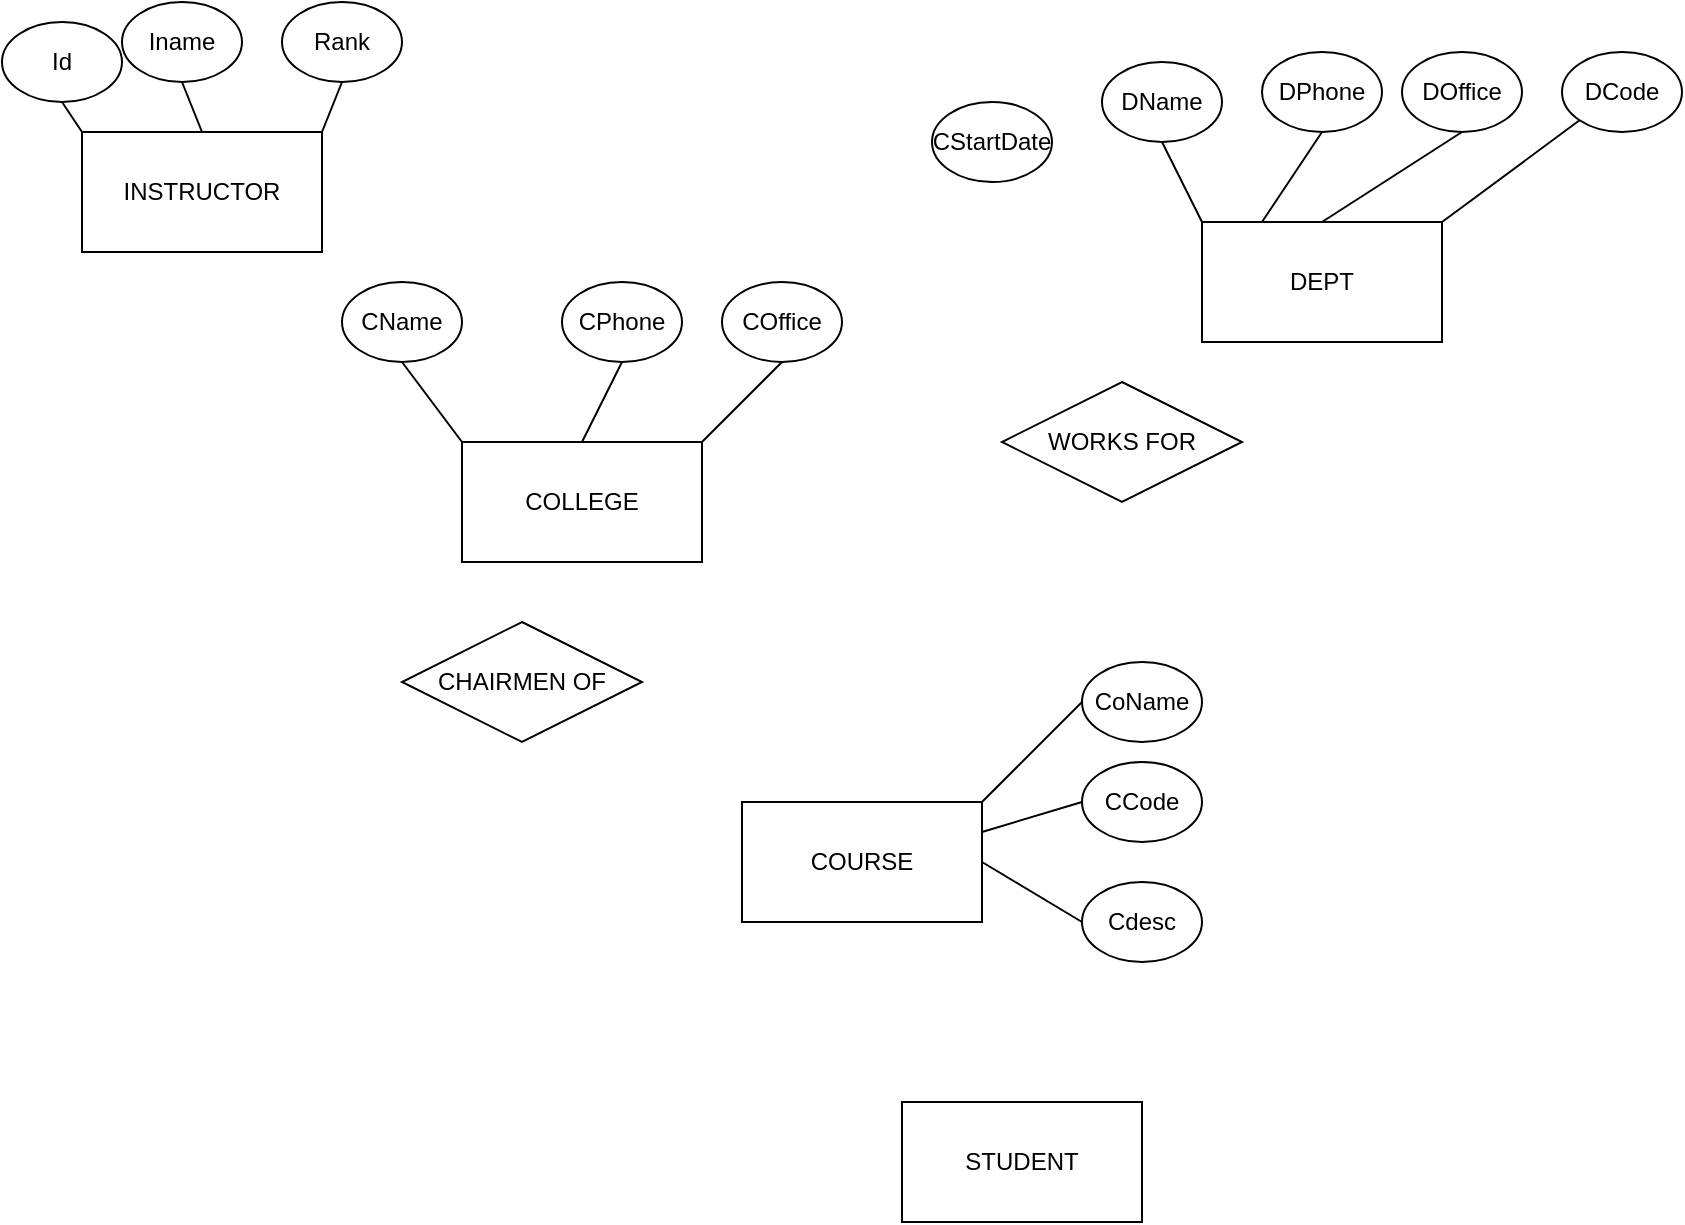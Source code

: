 <mxfile version="13.7.7" type="github">
  <diagram id="pTrQ50eDw9FzKWcm3t64" name="Page-1">
    <mxGraphModel dx="998" dy="1717" grid="1" gridSize="10" guides="1" tooltips="1" connect="1" arrows="1" fold="1" page="1" pageScale="1" pageWidth="827" pageHeight="1169" math="0" shadow="0">
      <root>
        <mxCell id="0" />
        <mxCell id="1" parent="0" />
        <mxCell id="zvcePPT68WXCEgsk48s8-1" value="COLLEGE" style="rounded=0;whiteSpace=wrap;html=1;" vertex="1" parent="1">
          <mxGeometry x="230" y="180" width="120" height="60" as="geometry" />
        </mxCell>
        <mxCell id="zvcePPT68WXCEgsk48s8-2" value="WORKS FOR" style="shape=rhombus;perimeter=rhombusPerimeter;whiteSpace=wrap;html=1;align=center;" vertex="1" parent="1">
          <mxGeometry x="500" y="150" width="120" height="60" as="geometry" />
        </mxCell>
        <mxCell id="zvcePPT68WXCEgsk48s8-4" value="DEPT" style="rounded=0;whiteSpace=wrap;html=1;" vertex="1" parent="1">
          <mxGeometry x="600" y="70" width="120" height="60" as="geometry" />
        </mxCell>
        <mxCell id="zvcePPT68WXCEgsk48s8-5" value="COURSE" style="rounded=0;whiteSpace=wrap;html=1;" vertex="1" parent="1">
          <mxGeometry x="370" y="360" width="120" height="60" as="geometry" />
        </mxCell>
        <mxCell id="zvcePPT68WXCEgsk48s8-6" value="INSTRUCTOR" style="rounded=0;whiteSpace=wrap;html=1;" vertex="1" parent="1">
          <mxGeometry x="40" y="25" width="120" height="60" as="geometry" />
        </mxCell>
        <mxCell id="zvcePPT68WXCEgsk48s8-7" value="STUDENT" style="rounded=0;whiteSpace=wrap;html=1;" vertex="1" parent="1">
          <mxGeometry x="450" y="510" width="120" height="60" as="geometry" />
        </mxCell>
        <mxCell id="zvcePPT68WXCEgsk48s8-8" value="CName" style="ellipse;whiteSpace=wrap;html=1;" vertex="1" parent="1">
          <mxGeometry x="170" y="100" width="60" height="40" as="geometry" />
        </mxCell>
        <mxCell id="zvcePPT68WXCEgsk48s8-9" value="COffice" style="ellipse;whiteSpace=wrap;html=1;" vertex="1" parent="1">
          <mxGeometry x="360" y="100" width="60" height="40" as="geometry" />
        </mxCell>
        <mxCell id="zvcePPT68WXCEgsk48s8-10" value="CPhone" style="ellipse;whiteSpace=wrap;html=1;" vertex="1" parent="1">
          <mxGeometry x="280" y="100" width="60" height="40" as="geometry" />
        </mxCell>
        <mxCell id="zvcePPT68WXCEgsk48s8-11" value="" style="endArrow=none;html=1;entryX=0.5;entryY=1;entryDx=0;entryDy=0;" edge="1" parent="1" target="zvcePPT68WXCEgsk48s8-9">
          <mxGeometry width="50" height="50" relative="1" as="geometry">
            <mxPoint x="350" y="180" as="sourcePoint" />
            <mxPoint x="400" y="240" as="targetPoint" />
          </mxGeometry>
        </mxCell>
        <mxCell id="zvcePPT68WXCEgsk48s8-12" value="" style="endArrow=none;html=1;exitX=0.5;exitY=0;exitDx=0;exitDy=0;entryX=0.5;entryY=1;entryDx=0;entryDy=0;" edge="1" parent="1" source="zvcePPT68WXCEgsk48s8-1" target="zvcePPT68WXCEgsk48s8-10">
          <mxGeometry width="50" height="50" relative="1" as="geometry">
            <mxPoint x="510" y="450" as="sourcePoint" />
            <mxPoint x="560" y="400" as="targetPoint" />
          </mxGeometry>
        </mxCell>
        <mxCell id="zvcePPT68WXCEgsk48s8-13" value="" style="endArrow=none;html=1;exitX=0;exitY=0;exitDx=0;exitDy=0;entryX=0.5;entryY=1;entryDx=0;entryDy=0;" edge="1" parent="1" source="zvcePPT68WXCEgsk48s8-1" target="zvcePPT68WXCEgsk48s8-8">
          <mxGeometry width="50" height="50" relative="1" as="geometry">
            <mxPoint x="510" y="450" as="sourcePoint" />
            <mxPoint x="560" y="400" as="targetPoint" />
          </mxGeometry>
        </mxCell>
        <mxCell id="zvcePPT68WXCEgsk48s8-15" value="DName" style="ellipse;whiteSpace=wrap;html=1;" vertex="1" parent="1">
          <mxGeometry x="550" y="-10" width="60" height="40" as="geometry" />
        </mxCell>
        <mxCell id="zvcePPT68WXCEgsk48s8-16" value="DOffice" style="ellipse;whiteSpace=wrap;html=1;" vertex="1" parent="1">
          <mxGeometry x="700" y="-15" width="60" height="40" as="geometry" />
        </mxCell>
        <mxCell id="zvcePPT68WXCEgsk48s8-17" value="DPhone" style="ellipse;whiteSpace=wrap;html=1;" vertex="1" parent="1">
          <mxGeometry x="630" y="-15" width="60" height="40" as="geometry" />
        </mxCell>
        <mxCell id="zvcePPT68WXCEgsk48s8-18" value="DCode" style="ellipse;whiteSpace=wrap;html=1;" vertex="1" parent="1">
          <mxGeometry x="780" y="-15" width="60" height="40" as="geometry" />
        </mxCell>
        <mxCell id="zvcePPT68WXCEgsk48s8-22" value="" style="endArrow=none;html=1;entryX=0.5;entryY=1;entryDx=0;entryDy=0;exitX=0.25;exitY=0;exitDx=0;exitDy=0;" edge="1" parent="1" source="zvcePPT68WXCEgsk48s8-4" target="zvcePPT68WXCEgsk48s8-17">
          <mxGeometry width="50" height="50" relative="1" as="geometry">
            <mxPoint x="720" y="108" as="sourcePoint" />
            <mxPoint x="780.0" y="155" as="targetPoint" />
          </mxGeometry>
        </mxCell>
        <mxCell id="zvcePPT68WXCEgsk48s8-23" value="" style="endArrow=none;html=1;exitX=0.5;exitY=0;exitDx=0;exitDy=0;entryX=0.5;entryY=1;entryDx=0;entryDy=0;" edge="1" parent="1" source="zvcePPT68WXCEgsk48s8-4" target="zvcePPT68WXCEgsk48s8-16">
          <mxGeometry width="50" height="50" relative="1" as="geometry">
            <mxPoint x="720.0" y="95" as="sourcePoint" />
            <mxPoint x="780.0" y="95" as="targetPoint" />
          </mxGeometry>
        </mxCell>
        <mxCell id="zvcePPT68WXCEgsk48s8-24" value="" style="endArrow=none;html=1;exitX=0;exitY=0;exitDx=0;exitDy=0;entryX=0.5;entryY=1;entryDx=0;entryDy=0;" edge="1" parent="1" source="zvcePPT68WXCEgsk48s8-4" target="zvcePPT68WXCEgsk48s8-15">
          <mxGeometry width="50" height="50" relative="1" as="geometry">
            <mxPoint x="720.0" y="65" as="sourcePoint" />
            <mxPoint x="780.0" y="45" as="targetPoint" />
          </mxGeometry>
        </mxCell>
        <mxCell id="zvcePPT68WXCEgsk48s8-25" value="" style="endArrow=none;html=1;entryX=1;entryY=0;entryDx=0;entryDy=0;exitX=0;exitY=1;exitDx=0;exitDy=0;" edge="1" parent="1" source="zvcePPT68WXCEgsk48s8-18" target="zvcePPT68WXCEgsk48s8-4">
          <mxGeometry width="50" height="50" relative="1" as="geometry">
            <mxPoint x="880" y="150" as="sourcePoint" />
            <mxPoint x="930" y="100" as="targetPoint" />
          </mxGeometry>
        </mxCell>
        <mxCell id="zvcePPT68WXCEgsk48s8-26" value="CStartDate" style="ellipse;whiteSpace=wrap;html=1;" vertex="1" parent="1">
          <mxGeometry x="465" y="10" width="60" height="40" as="geometry" />
        </mxCell>
        <mxCell id="zvcePPT68WXCEgsk48s8-27" value="CoName" style="ellipse;whiteSpace=wrap;html=1;" vertex="1" parent="1">
          <mxGeometry x="540" y="290" width="60" height="40" as="geometry" />
        </mxCell>
        <mxCell id="zvcePPT68WXCEgsk48s8-28" value="Cdesc" style="ellipse;whiteSpace=wrap;html=1;" vertex="1" parent="1">
          <mxGeometry x="540" y="400" width="60" height="40" as="geometry" />
        </mxCell>
        <mxCell id="zvcePPT68WXCEgsk48s8-29" value="CCode" style="ellipse;whiteSpace=wrap;html=1;" vertex="1" parent="1">
          <mxGeometry x="540" y="340" width="60" height="40" as="geometry" />
        </mxCell>
        <mxCell id="zvcePPT68WXCEgsk48s8-30" value="" style="endArrow=none;html=1;entryX=0;entryY=0.5;entryDx=0;entryDy=0;exitX=1;exitY=0;exitDx=0;exitDy=0;" edge="1" parent="1" source="zvcePPT68WXCEgsk48s8-5" target="zvcePPT68WXCEgsk48s8-27">
          <mxGeometry width="50" height="50" relative="1" as="geometry">
            <mxPoint x="310" y="470" as="sourcePoint" />
            <mxPoint x="360" y="420" as="targetPoint" />
          </mxGeometry>
        </mxCell>
        <mxCell id="zvcePPT68WXCEgsk48s8-31" value="" style="endArrow=none;html=1;entryX=0;entryY=0.5;entryDx=0;entryDy=0;exitX=1;exitY=0.25;exitDx=0;exitDy=0;" edge="1" parent="1" source="zvcePPT68WXCEgsk48s8-5" target="zvcePPT68WXCEgsk48s8-29">
          <mxGeometry width="50" height="50" relative="1" as="geometry">
            <mxPoint x="310" y="470" as="sourcePoint" />
            <mxPoint x="360" y="420" as="targetPoint" />
          </mxGeometry>
        </mxCell>
        <mxCell id="zvcePPT68WXCEgsk48s8-32" value="" style="endArrow=none;html=1;entryX=0;entryY=0.5;entryDx=0;entryDy=0;exitX=1;exitY=0.5;exitDx=0;exitDy=0;" edge="1" parent="1" source="zvcePPT68WXCEgsk48s8-5" target="zvcePPT68WXCEgsk48s8-28">
          <mxGeometry width="50" height="50" relative="1" as="geometry">
            <mxPoint x="310" y="470" as="sourcePoint" />
            <mxPoint x="360" y="420" as="targetPoint" />
          </mxGeometry>
        </mxCell>
        <mxCell id="zvcePPT68WXCEgsk48s8-33" value="Id" style="ellipse;whiteSpace=wrap;html=1;" vertex="1" parent="1">
          <mxGeometry y="-30" width="60" height="40" as="geometry" />
        </mxCell>
        <mxCell id="zvcePPT68WXCEgsk48s8-34" value="Iname" style="ellipse;whiteSpace=wrap;html=1;" vertex="1" parent="1">
          <mxGeometry x="60" y="-40" width="60" height="40" as="geometry" />
        </mxCell>
        <mxCell id="zvcePPT68WXCEgsk48s8-35" value="Rank" style="ellipse;whiteSpace=wrap;html=1;" vertex="1" parent="1">
          <mxGeometry x="140" y="-40" width="60" height="40" as="geometry" />
        </mxCell>
        <mxCell id="zvcePPT68WXCEgsk48s8-36" value="" style="endArrow=none;html=1;exitX=1;exitY=0;exitDx=0;exitDy=0;entryX=0.5;entryY=1;entryDx=0;entryDy=0;" edge="1" parent="1" source="zvcePPT68WXCEgsk48s8-6" target="zvcePPT68WXCEgsk48s8-35">
          <mxGeometry width="50" height="50" relative="1" as="geometry">
            <mxPoint x="270" y="-15" as="sourcePoint" />
            <mxPoint x="320" y="-65" as="targetPoint" />
          </mxGeometry>
        </mxCell>
        <mxCell id="zvcePPT68WXCEgsk48s8-37" value="" style="endArrow=none;html=1;exitX=0.5;exitY=0;exitDx=0;exitDy=0;entryX=0.5;entryY=1;entryDx=0;entryDy=0;" edge="1" parent="1" source="zvcePPT68WXCEgsk48s8-6" target="zvcePPT68WXCEgsk48s8-34">
          <mxGeometry width="50" height="50" relative="1" as="geometry">
            <mxPoint x="270" y="-15" as="sourcePoint" />
            <mxPoint x="320" y="-65" as="targetPoint" />
          </mxGeometry>
        </mxCell>
        <mxCell id="zvcePPT68WXCEgsk48s8-38" value="" style="endArrow=none;html=1;exitX=0;exitY=0;exitDx=0;exitDy=0;entryX=0.5;entryY=1;entryDx=0;entryDy=0;" edge="1" parent="1" source="zvcePPT68WXCEgsk48s8-6" target="zvcePPT68WXCEgsk48s8-33">
          <mxGeometry width="50" height="50" relative="1" as="geometry">
            <mxPoint x="270" y="-15" as="sourcePoint" />
            <mxPoint x="320" y="-65" as="targetPoint" />
          </mxGeometry>
        </mxCell>
        <mxCell id="zvcePPT68WXCEgsk48s8-39" value="CHAIRMEN OF" style="shape=rhombus;perimeter=rhombusPerimeter;whiteSpace=wrap;html=1;align=center;" vertex="1" parent="1">
          <mxGeometry x="200" y="270" width="120" height="60" as="geometry" />
        </mxCell>
      </root>
    </mxGraphModel>
  </diagram>
</mxfile>
